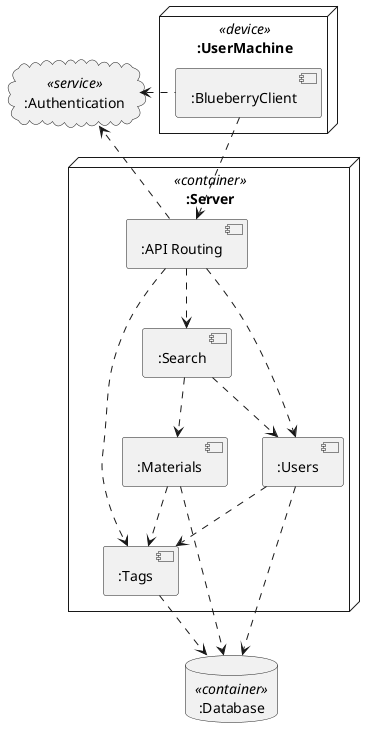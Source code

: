 @startuml
node ":UserMachine" <<device>> {
     component ":BlueberryClient" as client
}

node ":Server" <<container>> {
     component ":API Routing" as api
     component ":Materials" as materials
     component ":Users" as users
     component ":Tags" as tags
     component ":Search" as search
}

database ":Database" <<container>> as db
cloud ":Authentication" <<service>> as auth



client -.> api
api -.> search
api -.> users
api -.> tags

search -.> materials
search -.> users


materials -.> tags
users -.> tags
materials -.> db
tags -.> db
users -.> db

client -left.> auth
api -.> auth

@enduml

